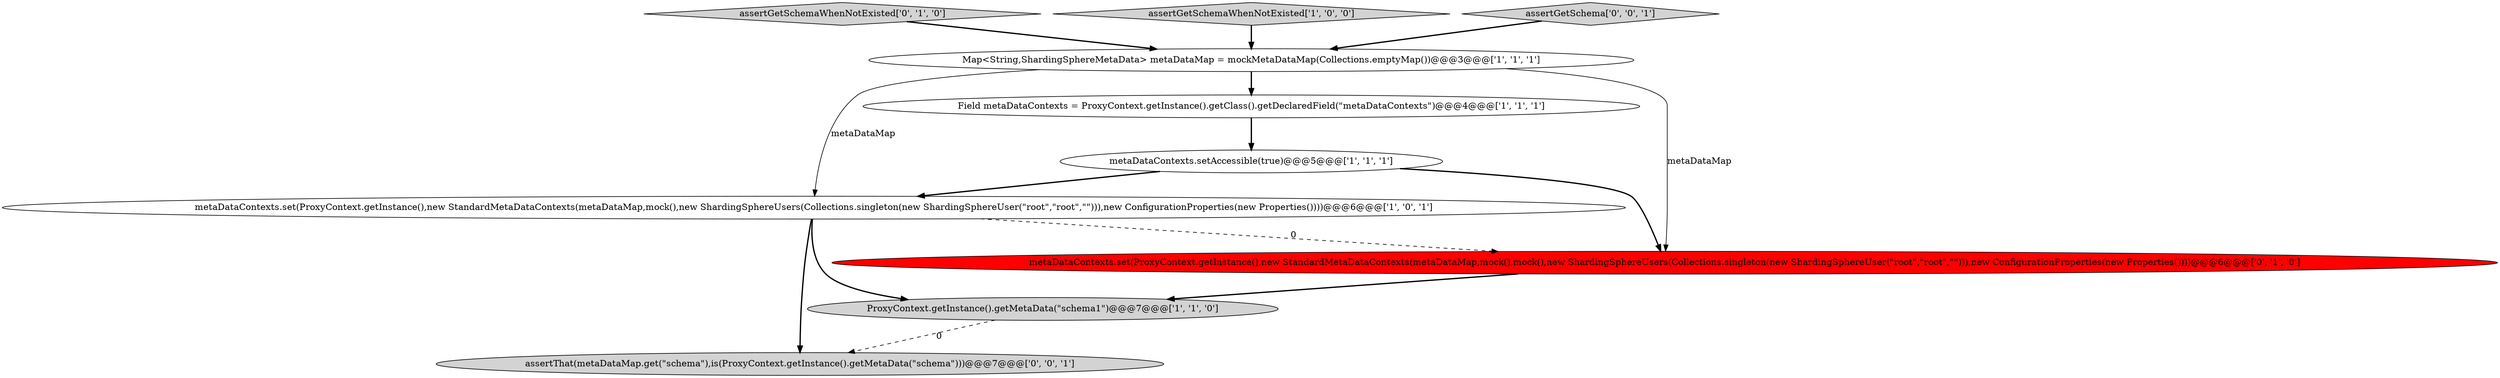 digraph {
5 [style = filled, label = "metaDataContexts.set(ProxyContext.getInstance(),new StandardMetaDataContexts(metaDataMap,mock(),new ShardingSphereUsers(Collections.singleton(new ShardingSphereUser(\"root\",\"root\",\"\"))),new ConfigurationProperties(new Properties())))@@@6@@@['1', '0', '1']", fillcolor = white, shape = ellipse image = "AAA0AAABBB1BBB"];
9 [style = filled, label = "assertThat(metaDataMap.get(\"schema\"),is(ProxyContext.getInstance().getMetaData(\"schema\")))@@@7@@@['0', '0', '1']", fillcolor = lightgray, shape = ellipse image = "AAA0AAABBB3BBB"];
7 [style = filled, label = "metaDataContexts.set(ProxyContext.getInstance(),new StandardMetaDataContexts(metaDataMap,mock(),mock(),new ShardingSphereUsers(Collections.singleton(new ShardingSphereUser(\"root\",\"root\",\"\"))),new ConfigurationProperties(new Properties())))@@@6@@@['0', '1', '0']", fillcolor = red, shape = ellipse image = "AAA1AAABBB2BBB"];
3 [style = filled, label = "ProxyContext.getInstance().getMetaData(\"schema1\")@@@7@@@['1', '1', '0']", fillcolor = lightgray, shape = ellipse image = "AAA0AAABBB1BBB"];
2 [style = filled, label = "Field metaDataContexts = ProxyContext.getInstance().getClass().getDeclaredField(\"metaDataContexts\")@@@4@@@['1', '1', '1']", fillcolor = white, shape = ellipse image = "AAA0AAABBB1BBB"];
0 [style = filled, label = "metaDataContexts.setAccessible(true)@@@5@@@['1', '1', '1']", fillcolor = white, shape = ellipse image = "AAA0AAABBB1BBB"];
6 [style = filled, label = "assertGetSchemaWhenNotExisted['0', '1', '0']", fillcolor = lightgray, shape = diamond image = "AAA0AAABBB2BBB"];
4 [style = filled, label = "Map<String,ShardingSphereMetaData> metaDataMap = mockMetaDataMap(Collections.emptyMap())@@@3@@@['1', '1', '1']", fillcolor = white, shape = ellipse image = "AAA0AAABBB1BBB"];
1 [style = filled, label = "assertGetSchemaWhenNotExisted['1', '0', '0']", fillcolor = lightgray, shape = diamond image = "AAA0AAABBB1BBB"];
8 [style = filled, label = "assertGetSchema['0', '0', '1']", fillcolor = lightgray, shape = diamond image = "AAA0AAABBB3BBB"];
5->3 [style = bold, label=""];
6->4 [style = bold, label=""];
1->4 [style = bold, label=""];
4->7 [style = solid, label="metaDataMap"];
2->0 [style = bold, label=""];
4->2 [style = bold, label=""];
8->4 [style = bold, label=""];
5->7 [style = dashed, label="0"];
5->9 [style = bold, label=""];
3->9 [style = dashed, label="0"];
4->5 [style = solid, label="metaDataMap"];
7->3 [style = bold, label=""];
0->5 [style = bold, label=""];
0->7 [style = bold, label=""];
}
